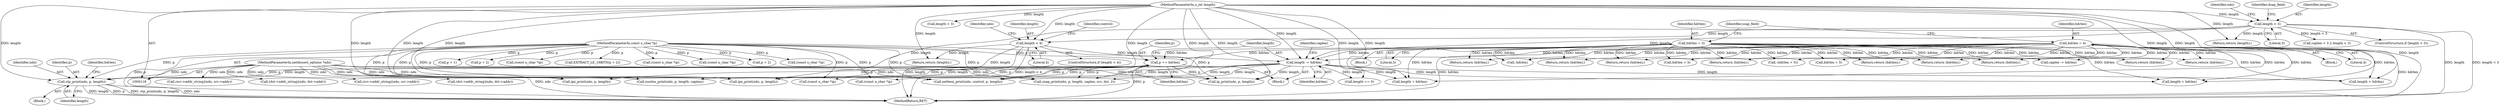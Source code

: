 digraph "0_tcpdump_1dcd10aceabbc03bf571ea32b892c522cbe923de_10@pointer" {
"1000383" [label="(Call,stp_print(ndo, p, length))"];
"1000119" [label="(MethodParameterIn,netdissect_options *ndo)"];
"1000327" [label="(Call,p += hdrlen)"];
"1000237" [label="(Call,hdrlen = 4)"];
"1000191" [label="(Call,hdrlen = 3)"];
"1000120" [label="(MethodParameterIn,const u_char *p)"];
"1000330" [label="(Call,length -= hdrlen)"];
"1000150" [label="(Call,length < 3)"];
"1000121" [label="(MethodParameterIn,u_int length)"];
"1000213" [label="(Call,length < 4)"];
"1000406" [label="(Return,return (hdrlen);)"];
"1000367" [label="(Call,hdrlen + 5)"];
"1000755" [label="(MethodReturn,RET)"];
"1000637" [label="(Call,(const u_char *)p)"];
"1000238" [label="(Identifier,hdrlen)"];
"1000125" [label="(Block,)"];
"1000178" [label="(Call,p + 2)"];
"1000219" [label="(Identifier,ndo)"];
"1000195" [label="(Block,)"];
"1000453" [label="(Call,netbeui_print(ndo, control, p, length))"];
"1000143" [label="(Call,(const u_char *)p)"];
"1000749" [label="(Call,length + hdrlen)"];
"1000191" [label="(Call,hdrlen = 3)"];
"1000433" [label="(Return,return (hdrlen);)"];
"1000458" [label="(Return,return (hdrlen);)"];
"1000230" [label="(Call,EXTRACT_LE_16BITS(p + 2))"];
"1000150" [label="(Call,length < 3)"];
"1000163" [label="(Return,return (length);)"];
"1000753" [label="(Call,-hdrlen)"];
"1000720" [label="(Call,length + hdrlen)"];
"1000617" [label="(Call,length == 0)"];
"1000383" [label="(Call,stp_print(ndo, p, length))"];
"1000152" [label="(Literal,3)"];
"1000429" [label="(Call,ipx_print(ndo, p, length))"];
"1000222" [label="(Call,(const u_char *)p)"];
"1000119" [label="(MethodParameterIn,netdissect_options *ndo)"];
"1000384" [label="(Identifier,ndo)"];
"1000561" [label="(Call,(src->addr_string)(ndo, src->addr))"];
"1000156" [label="(Identifier,ndo)"];
"1000166" [label="(Identifier,dsap_field)"];
"1000187" [label="(Block,)"];
"1000621" [label="(Return,return (hdrlen);)"];
"1000334" [label="(Identifier,caplen)"];
"1000572" [label="(Call,(dst->addr_string)(ndo, dst->addr))"];
"1000212" [label="(ControlStructure,if (length < 4))"];
"1000382" [label="(Block,)"];
"1000327" [label="(Call,p += hdrlen)"];
"1000192" [label="(Identifier,hdrlen)"];
"1000206" [label="(Call,(const u_char *)p)"];
"1000231" [label="(Call,p + 2)"];
"1000330" [label="(Call,length -= hdrlen)"];
"1000606" [label="(Call,length + hdrlen)"];
"1000226" [label="(Return,return (length);)"];
"1000121" [label="(MethodParameterIn,u_int length)"];
"1000667" [label="(Call,(const u_char *)p)"];
"1000478" [label="(Return,return (hdrlen);)"];
"1000723" [label="(Return,return (hdrlen);)"];
"1000214" [label="(Identifier,length)"];
"1000515" [label="(Call,(src->addr_string)(ndo, src->addr))"];
"1000215" [label="(Literal,4)"];
"1000362" [label="(Call,hdrlen + 5)"];
"1000650" [label="(Call,caplen < 3 || length < 3)"];
"1000351" [label="(Call,snap_print(ndo, p, length, caplen, src, dst, 2))"];
"1000361" [label="(Call,-(hdrlen + 5))"];
"1000159" [label="(Call,(const u_char *)p)"];
"1000237" [label="(Call,hdrlen = 4)"];
"1000328" [label="(Identifier,p)"];
"1000684" [label="(Return,return (hdrlen);)"];
"1000385" [label="(Identifier,p)"];
"1000120" [label="(MethodParameterIn,const u_char *p)"];
"1000329" [label="(Identifier,hdrlen)"];
"1000386" [label="(Identifier,length)"];
"1000213" [label="(Call,length < 4)"];
"1000641" [label="(Return,return (hdrlen);)"];
"1000332" [label="(Identifier,hdrlen)"];
"1000331" [label="(Identifier,length)"];
"1000243" [label="(Identifier,ssap_field)"];
"1000257" [label="(Call,ipx_print(ndo, p, length))"];
"1000388" [label="(Identifier,hdrlen)"];
"1000402" [label="(Call,ip_print(ndo, p, length))"];
"1000333" [label="(Call,caplen -= hdrlen)"];
"1000149" [label="(ControlStructure,if (length < 3))"];
"1000193" [label="(Literal,3)"];
"1000654" [label="(Call,length < 3)"];
"1000151" [label="(Identifier,length)"];
"1000473" [label="(Call,isoclns_print(ndo, p, length, caplen))"];
"1000229" [label="(Identifier,control)"];
"1000387" [label="(Return,return (hdrlen);)"];
"1000172" [label="(Call,p + 1)"];
"1000521" [label="(Call,(dst->addr_string)(ndo, dst->addr))"];
"1000239" [label="(Literal,4)"];
"1000383" -> "1000382"  [label="AST: "];
"1000383" -> "1000386"  [label="CFG: "];
"1000384" -> "1000383"  [label="AST: "];
"1000385" -> "1000383"  [label="AST: "];
"1000386" -> "1000383"  [label="AST: "];
"1000388" -> "1000383"  [label="CFG: "];
"1000383" -> "1000755"  [label="DDG: stp_print(ndo, p, length)"];
"1000383" -> "1000755"  [label="DDG: ndo"];
"1000383" -> "1000755"  [label="DDG: length"];
"1000383" -> "1000755"  [label="DDG: p"];
"1000119" -> "1000383"  [label="DDG: ndo"];
"1000327" -> "1000383"  [label="DDG: p"];
"1000120" -> "1000383"  [label="DDG: p"];
"1000330" -> "1000383"  [label="DDG: length"];
"1000121" -> "1000383"  [label="DDG: length"];
"1000119" -> "1000118"  [label="AST: "];
"1000119" -> "1000755"  [label="DDG: ndo"];
"1000119" -> "1000257"  [label="DDG: ndo"];
"1000119" -> "1000351"  [label="DDG: ndo"];
"1000119" -> "1000402"  [label="DDG: ndo"];
"1000119" -> "1000429"  [label="DDG: ndo"];
"1000119" -> "1000453"  [label="DDG: ndo"];
"1000119" -> "1000473"  [label="DDG: ndo"];
"1000119" -> "1000515"  [label="DDG: ndo"];
"1000119" -> "1000521"  [label="DDG: ndo"];
"1000119" -> "1000561"  [label="DDG: ndo"];
"1000119" -> "1000572"  [label="DDG: ndo"];
"1000327" -> "1000125"  [label="AST: "];
"1000327" -> "1000329"  [label="CFG: "];
"1000328" -> "1000327"  [label="AST: "];
"1000329" -> "1000327"  [label="AST: "];
"1000331" -> "1000327"  [label="CFG: "];
"1000327" -> "1000755"  [label="DDG: p"];
"1000237" -> "1000327"  [label="DDG: hdrlen"];
"1000191" -> "1000327"  [label="DDG: hdrlen"];
"1000120" -> "1000327"  [label="DDG: p"];
"1000327" -> "1000351"  [label="DDG: p"];
"1000327" -> "1000402"  [label="DDG: p"];
"1000327" -> "1000429"  [label="DDG: p"];
"1000327" -> "1000453"  [label="DDG: p"];
"1000327" -> "1000473"  [label="DDG: p"];
"1000327" -> "1000637"  [label="DDG: p"];
"1000327" -> "1000667"  [label="DDG: p"];
"1000237" -> "1000195"  [label="AST: "];
"1000237" -> "1000239"  [label="CFG: "];
"1000238" -> "1000237"  [label="AST: "];
"1000239" -> "1000237"  [label="AST: "];
"1000243" -> "1000237"  [label="CFG: "];
"1000237" -> "1000755"  [label="DDG: hdrlen"];
"1000237" -> "1000330"  [label="DDG: hdrlen"];
"1000237" -> "1000333"  [label="DDG: hdrlen"];
"1000237" -> "1000361"  [label="DDG: hdrlen"];
"1000237" -> "1000362"  [label="DDG: hdrlen"];
"1000237" -> "1000367"  [label="DDG: hdrlen"];
"1000237" -> "1000387"  [label="DDG: hdrlen"];
"1000237" -> "1000406"  [label="DDG: hdrlen"];
"1000237" -> "1000433"  [label="DDG: hdrlen"];
"1000237" -> "1000458"  [label="DDG: hdrlen"];
"1000237" -> "1000478"  [label="DDG: hdrlen"];
"1000237" -> "1000606"  [label="DDG: hdrlen"];
"1000237" -> "1000621"  [label="DDG: hdrlen"];
"1000237" -> "1000641"  [label="DDG: hdrlen"];
"1000237" -> "1000684"  [label="DDG: hdrlen"];
"1000237" -> "1000720"  [label="DDG: hdrlen"];
"1000237" -> "1000723"  [label="DDG: hdrlen"];
"1000237" -> "1000749"  [label="DDG: hdrlen"];
"1000237" -> "1000753"  [label="DDG: hdrlen"];
"1000191" -> "1000187"  [label="AST: "];
"1000191" -> "1000193"  [label="CFG: "];
"1000192" -> "1000191"  [label="AST: "];
"1000193" -> "1000191"  [label="AST: "];
"1000243" -> "1000191"  [label="CFG: "];
"1000191" -> "1000755"  [label="DDG: hdrlen"];
"1000191" -> "1000330"  [label="DDG: hdrlen"];
"1000191" -> "1000333"  [label="DDG: hdrlen"];
"1000191" -> "1000361"  [label="DDG: hdrlen"];
"1000191" -> "1000362"  [label="DDG: hdrlen"];
"1000191" -> "1000367"  [label="DDG: hdrlen"];
"1000191" -> "1000387"  [label="DDG: hdrlen"];
"1000191" -> "1000406"  [label="DDG: hdrlen"];
"1000191" -> "1000433"  [label="DDG: hdrlen"];
"1000191" -> "1000458"  [label="DDG: hdrlen"];
"1000191" -> "1000478"  [label="DDG: hdrlen"];
"1000191" -> "1000606"  [label="DDG: hdrlen"];
"1000191" -> "1000621"  [label="DDG: hdrlen"];
"1000191" -> "1000641"  [label="DDG: hdrlen"];
"1000191" -> "1000684"  [label="DDG: hdrlen"];
"1000191" -> "1000720"  [label="DDG: hdrlen"];
"1000191" -> "1000723"  [label="DDG: hdrlen"];
"1000191" -> "1000749"  [label="DDG: hdrlen"];
"1000191" -> "1000753"  [label="DDG: hdrlen"];
"1000120" -> "1000118"  [label="AST: "];
"1000120" -> "1000755"  [label="DDG: p"];
"1000120" -> "1000143"  [label="DDG: p"];
"1000120" -> "1000159"  [label="DDG: p"];
"1000120" -> "1000172"  [label="DDG: p"];
"1000120" -> "1000178"  [label="DDG: p"];
"1000120" -> "1000206"  [label="DDG: p"];
"1000120" -> "1000222"  [label="DDG: p"];
"1000120" -> "1000230"  [label="DDG: p"];
"1000120" -> "1000231"  [label="DDG: p"];
"1000120" -> "1000257"  [label="DDG: p"];
"1000120" -> "1000351"  [label="DDG: p"];
"1000120" -> "1000402"  [label="DDG: p"];
"1000120" -> "1000429"  [label="DDG: p"];
"1000120" -> "1000453"  [label="DDG: p"];
"1000120" -> "1000473"  [label="DDG: p"];
"1000120" -> "1000637"  [label="DDG: p"];
"1000120" -> "1000667"  [label="DDG: p"];
"1000330" -> "1000125"  [label="AST: "];
"1000330" -> "1000332"  [label="CFG: "];
"1000331" -> "1000330"  [label="AST: "];
"1000332" -> "1000330"  [label="AST: "];
"1000334" -> "1000330"  [label="CFG: "];
"1000150" -> "1000330"  [label="DDG: length"];
"1000213" -> "1000330"  [label="DDG: length"];
"1000121" -> "1000330"  [label="DDG: length"];
"1000330" -> "1000351"  [label="DDG: length"];
"1000330" -> "1000402"  [label="DDG: length"];
"1000330" -> "1000429"  [label="DDG: length"];
"1000330" -> "1000453"  [label="DDG: length"];
"1000330" -> "1000473"  [label="DDG: length"];
"1000330" -> "1000606"  [label="DDG: length"];
"1000330" -> "1000617"  [label="DDG: length"];
"1000330" -> "1000720"  [label="DDG: length"];
"1000330" -> "1000749"  [label="DDG: length"];
"1000150" -> "1000149"  [label="AST: "];
"1000150" -> "1000152"  [label="CFG: "];
"1000151" -> "1000150"  [label="AST: "];
"1000152" -> "1000150"  [label="AST: "];
"1000156" -> "1000150"  [label="CFG: "];
"1000166" -> "1000150"  [label="CFG: "];
"1000150" -> "1000755"  [label="DDG: length"];
"1000150" -> "1000755"  [label="DDG: length < 3"];
"1000121" -> "1000150"  [label="DDG: length"];
"1000150" -> "1000163"  [label="DDG: length"];
"1000150" -> "1000213"  [label="DDG: length"];
"1000150" -> "1000257"  [label="DDG: length"];
"1000150" -> "1000650"  [label="DDG: length < 3"];
"1000121" -> "1000118"  [label="AST: "];
"1000121" -> "1000755"  [label="DDG: length"];
"1000121" -> "1000163"  [label="DDG: length"];
"1000121" -> "1000213"  [label="DDG: length"];
"1000121" -> "1000226"  [label="DDG: length"];
"1000121" -> "1000257"  [label="DDG: length"];
"1000121" -> "1000351"  [label="DDG: length"];
"1000121" -> "1000402"  [label="DDG: length"];
"1000121" -> "1000429"  [label="DDG: length"];
"1000121" -> "1000453"  [label="DDG: length"];
"1000121" -> "1000473"  [label="DDG: length"];
"1000121" -> "1000606"  [label="DDG: length"];
"1000121" -> "1000617"  [label="DDG: length"];
"1000121" -> "1000654"  [label="DDG: length"];
"1000121" -> "1000720"  [label="DDG: length"];
"1000121" -> "1000749"  [label="DDG: length"];
"1000213" -> "1000212"  [label="AST: "];
"1000213" -> "1000215"  [label="CFG: "];
"1000214" -> "1000213"  [label="AST: "];
"1000215" -> "1000213"  [label="AST: "];
"1000219" -> "1000213"  [label="CFG: "];
"1000229" -> "1000213"  [label="CFG: "];
"1000213" -> "1000755"  [label="DDG: length"];
"1000213" -> "1000755"  [label="DDG: length < 4"];
"1000213" -> "1000226"  [label="DDG: length"];
"1000213" -> "1000257"  [label="DDG: length"];
}
